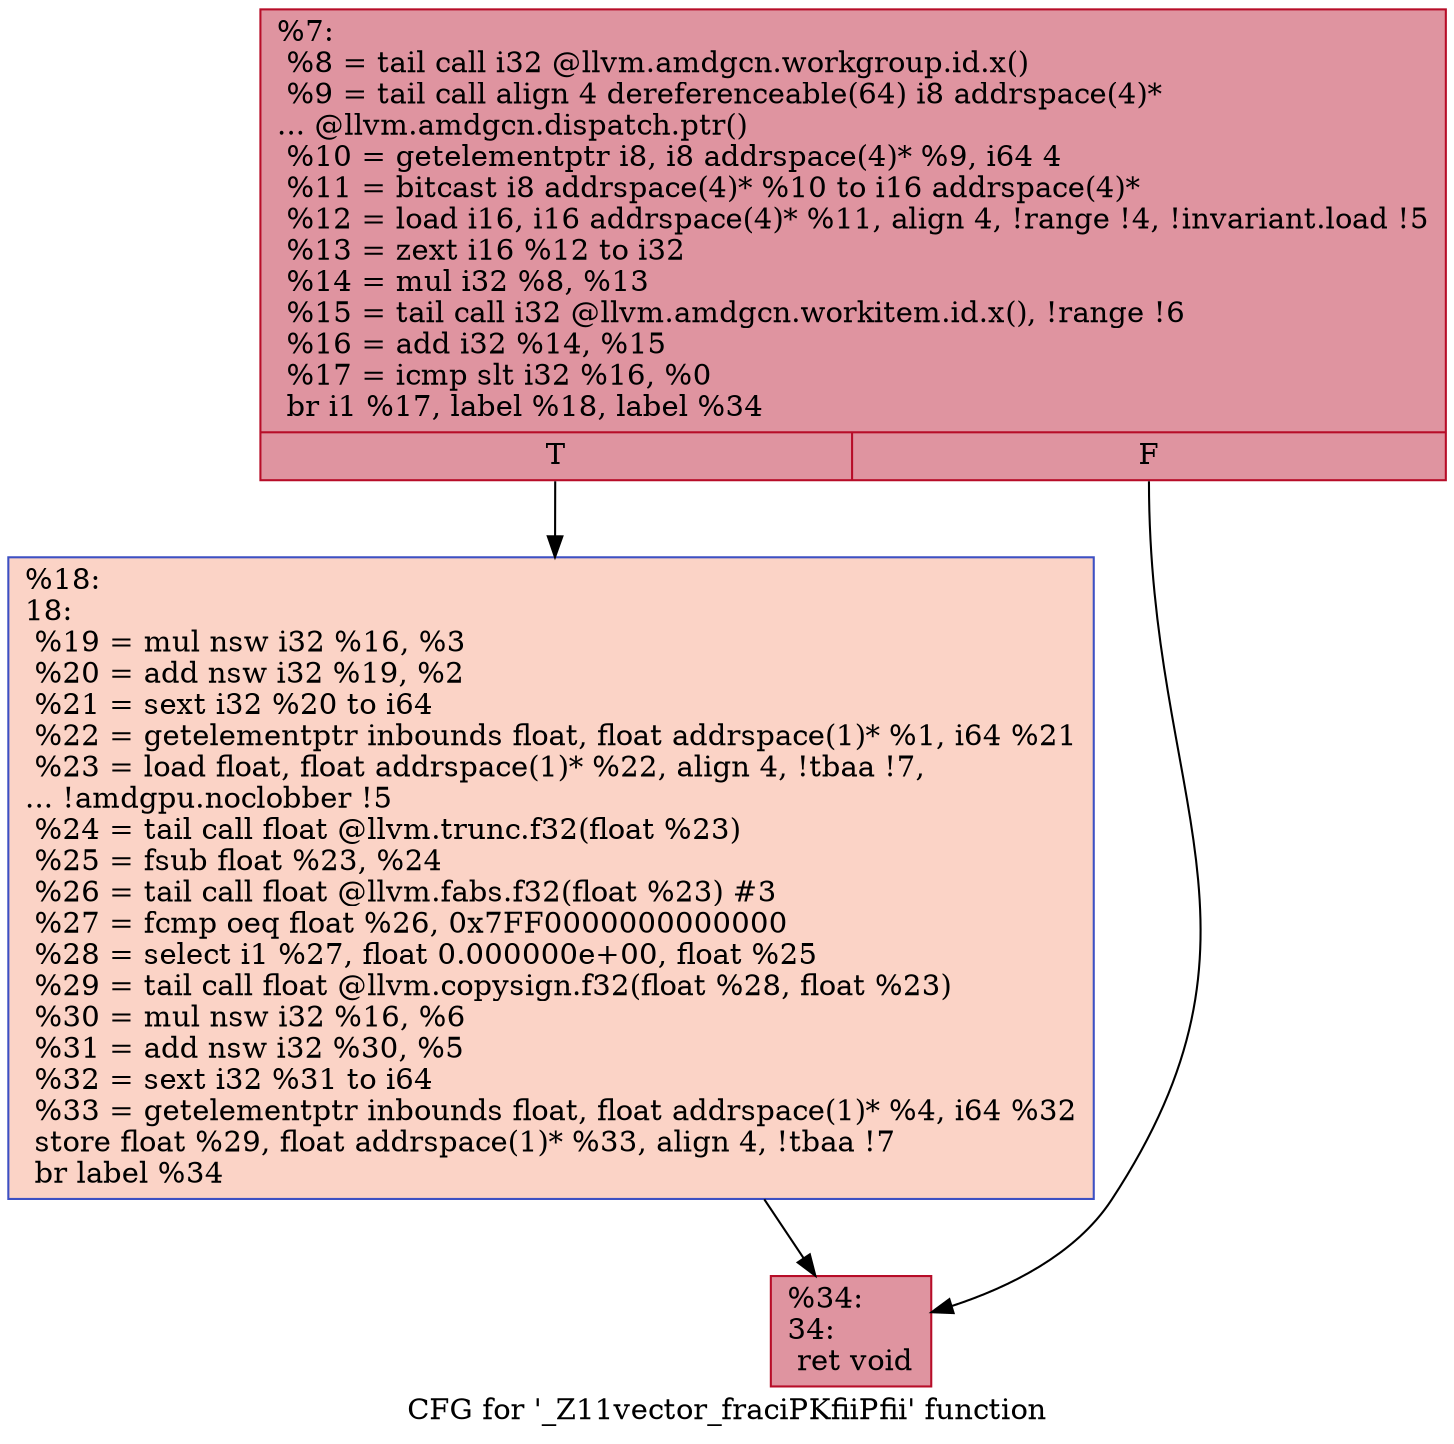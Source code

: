 digraph "CFG for '_Z11vector_fraciPKfiiPfii' function" {
	label="CFG for '_Z11vector_fraciPKfiiPfii' function";

	Node0x5ca7500 [shape=record,color="#b70d28ff", style=filled, fillcolor="#b70d2870",label="{%7:\l  %8 = tail call i32 @llvm.amdgcn.workgroup.id.x()\l  %9 = tail call align 4 dereferenceable(64) i8 addrspace(4)*\l... @llvm.amdgcn.dispatch.ptr()\l  %10 = getelementptr i8, i8 addrspace(4)* %9, i64 4\l  %11 = bitcast i8 addrspace(4)* %10 to i16 addrspace(4)*\l  %12 = load i16, i16 addrspace(4)* %11, align 4, !range !4, !invariant.load !5\l  %13 = zext i16 %12 to i32\l  %14 = mul i32 %8, %13\l  %15 = tail call i32 @llvm.amdgcn.workitem.id.x(), !range !6\l  %16 = add i32 %14, %15\l  %17 = icmp slt i32 %16, %0\l  br i1 %17, label %18, label %34\l|{<s0>T|<s1>F}}"];
	Node0x5ca7500:s0 -> Node0x5ca9430;
	Node0x5ca7500:s1 -> Node0x5ca94c0;
	Node0x5ca9430 [shape=record,color="#3d50c3ff", style=filled, fillcolor="#f59c7d70",label="{%18:\l18:                                               \l  %19 = mul nsw i32 %16, %3\l  %20 = add nsw i32 %19, %2\l  %21 = sext i32 %20 to i64\l  %22 = getelementptr inbounds float, float addrspace(1)* %1, i64 %21\l  %23 = load float, float addrspace(1)* %22, align 4, !tbaa !7,\l... !amdgpu.noclobber !5\l  %24 = tail call float @llvm.trunc.f32(float %23)\l  %25 = fsub float %23, %24\l  %26 = tail call float @llvm.fabs.f32(float %23) #3\l  %27 = fcmp oeq float %26, 0x7FF0000000000000\l  %28 = select i1 %27, float 0.000000e+00, float %25\l  %29 = tail call float @llvm.copysign.f32(float %28, float %23)\l  %30 = mul nsw i32 %16, %6\l  %31 = add nsw i32 %30, %5\l  %32 = sext i32 %31 to i64\l  %33 = getelementptr inbounds float, float addrspace(1)* %4, i64 %32\l  store float %29, float addrspace(1)* %33, align 4, !tbaa !7\l  br label %34\l}"];
	Node0x5ca9430 -> Node0x5ca94c0;
	Node0x5ca94c0 [shape=record,color="#b70d28ff", style=filled, fillcolor="#b70d2870",label="{%34:\l34:                                               \l  ret void\l}"];
}
